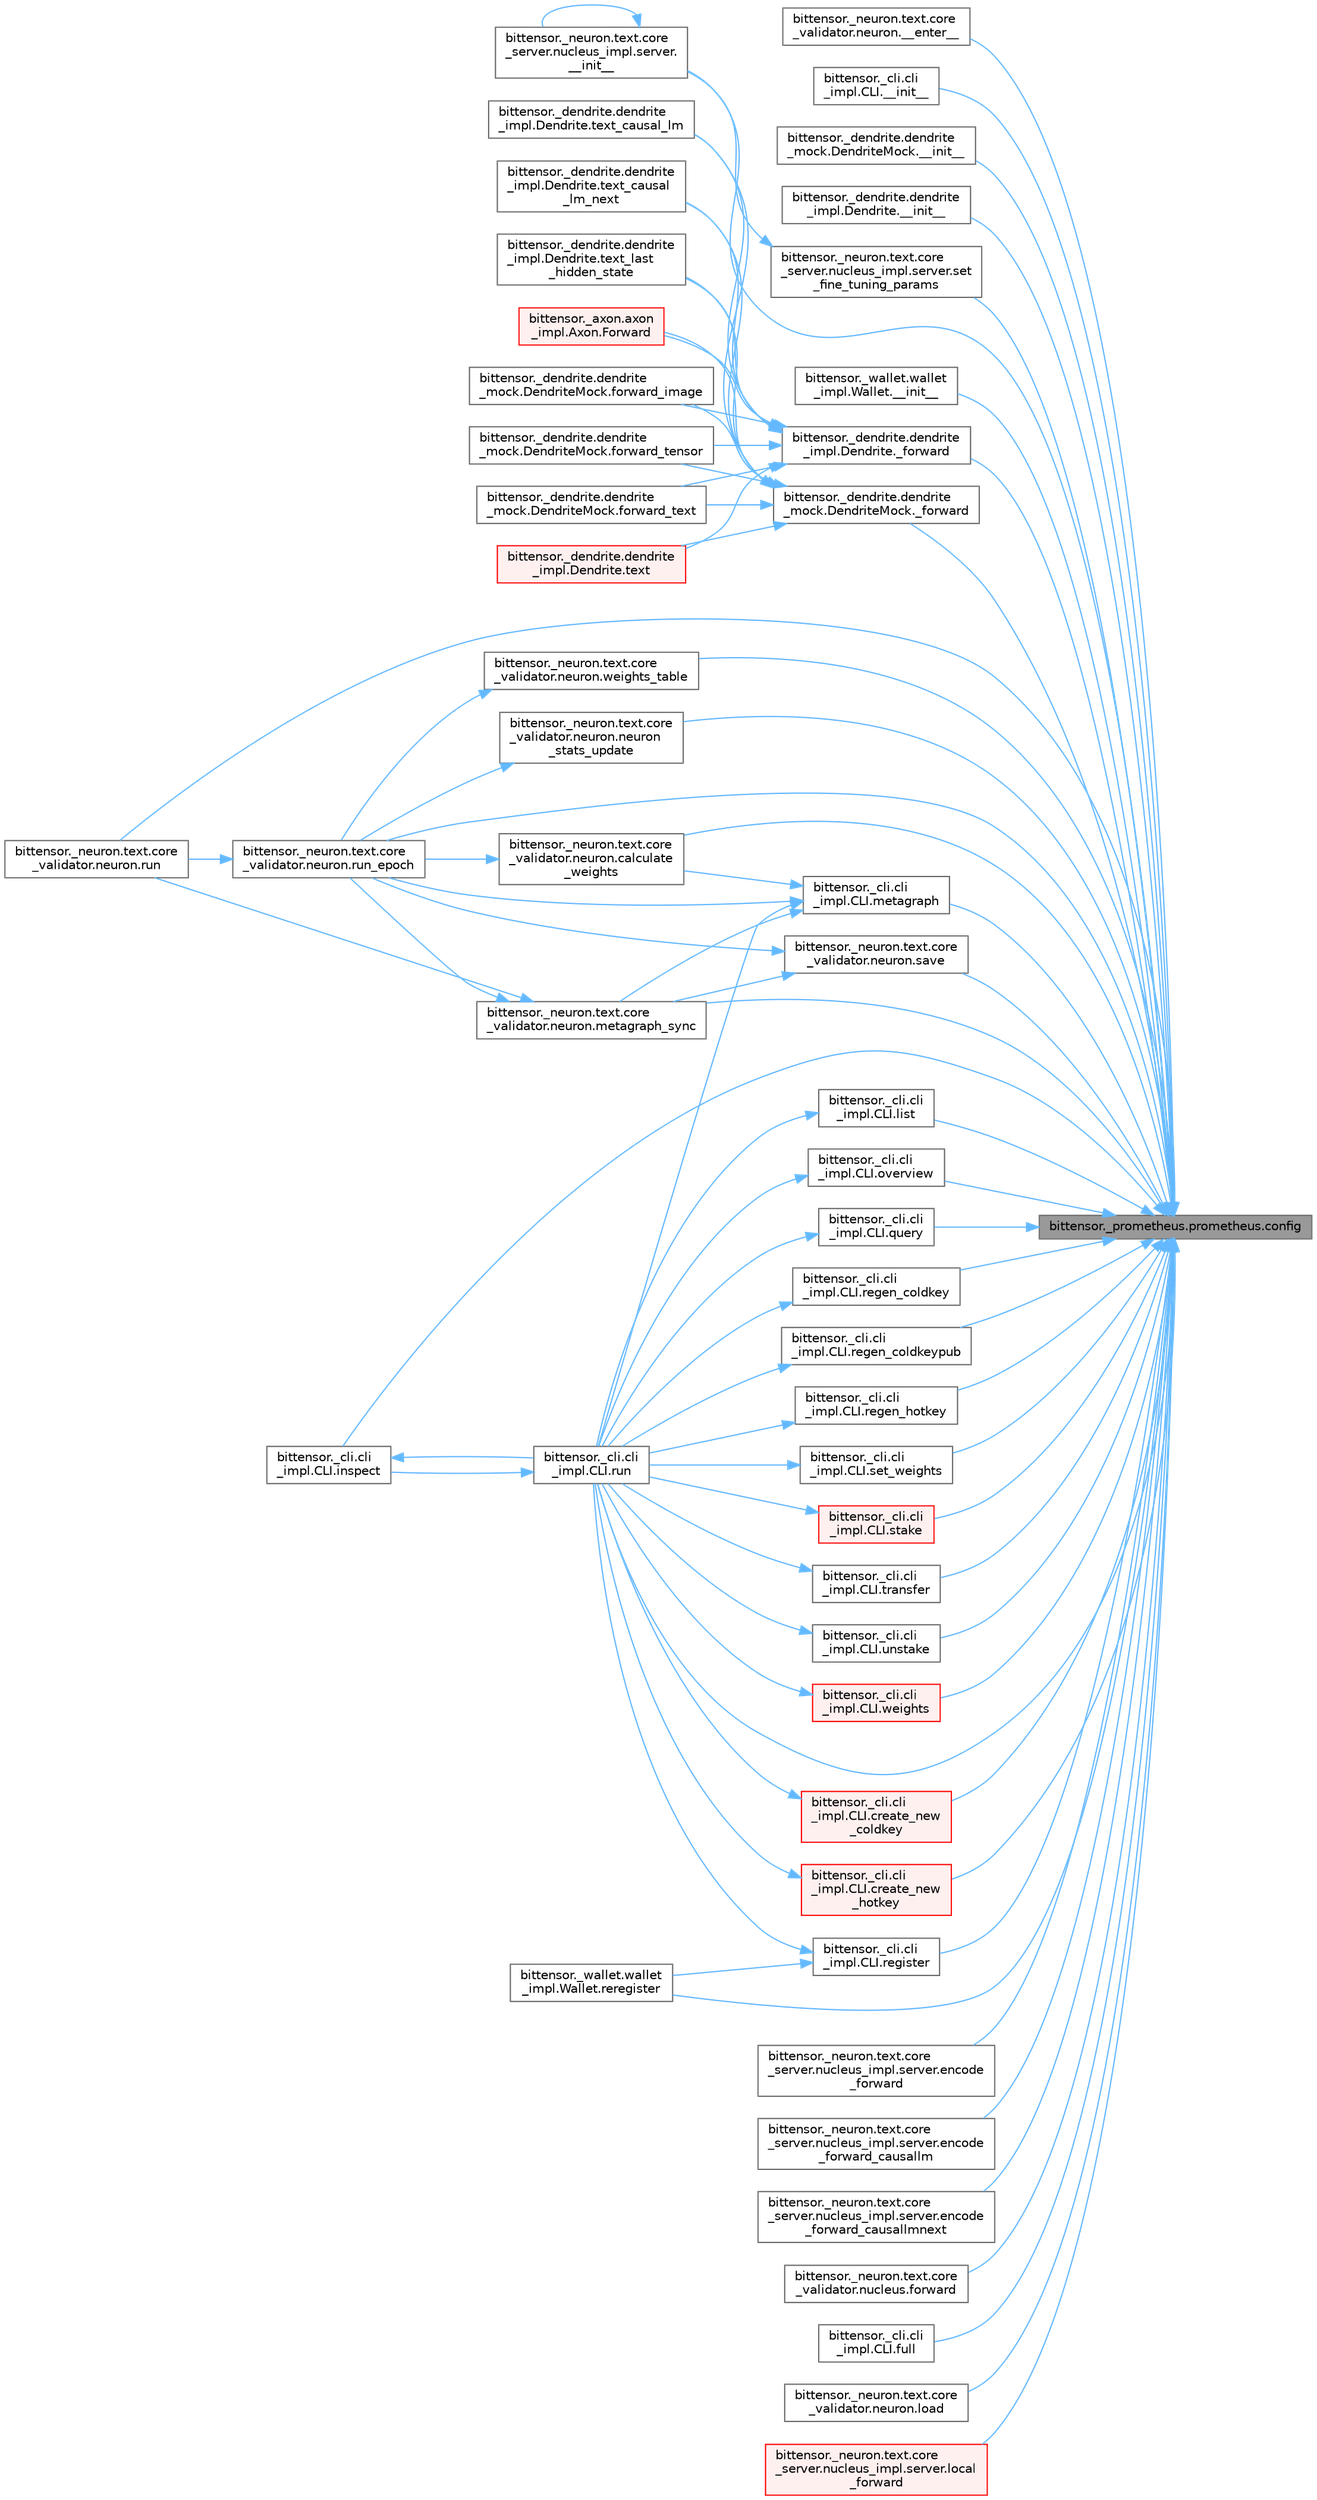 digraph "bittensor._prometheus.prometheus.config"
{
 // LATEX_PDF_SIZE
  bgcolor="transparent";
  edge [fontname=Helvetica,fontsize=10,labelfontname=Helvetica,labelfontsize=10];
  node [fontname=Helvetica,fontsize=10,shape=box,height=0.2,width=0.4];
  rankdir="RL";
  Node1 [label="bittensor._prometheus.prometheus.config",height=0.2,width=0.4,color="gray40", fillcolor="grey60", style="filled", fontcolor="black",tooltip=" "];
  Node1 -> Node2 [dir="back",color="steelblue1",style="solid"];
  Node2 [label="bittensor._neuron.text.core\l_validator.neuron.__enter__",height=0.2,width=0.4,color="grey40", fillcolor="white", style="filled",URL="$classbittensor_1_1__neuron_1_1text_1_1core__validator_1_1neuron.html#a21710f25546e2c3f96b252b620d32aab",tooltip=" "];
  Node1 -> Node3 [dir="back",color="steelblue1",style="solid"];
  Node3 [label="bittensor._cli.cli\l_impl.CLI.__init__",height=0.2,width=0.4,color="grey40", fillcolor="white", style="filled",URL="$classbittensor_1_1__cli_1_1cli__impl_1_1_c_l_i.html#a2c87386c80c22ee8a63a2d98d233a0f4",tooltip=" "];
  Node1 -> Node4 [dir="back",color="steelblue1",style="solid"];
  Node4 [label="bittensor._dendrite.dendrite\l_mock.DendriteMock.__init__",height=0.2,width=0.4,color="grey40", fillcolor="white", style="filled",URL="$classbittensor_1_1__dendrite_1_1dendrite__mock_1_1_dendrite_mock.html#a81ffefc2213c7563e28f2e2de997f5d5",tooltip=" "];
  Node1 -> Node5 [dir="back",color="steelblue1",style="solid"];
  Node5 [label="bittensor._dendrite.dendrite\l_impl.Dendrite.__init__",height=0.2,width=0.4,color="grey40", fillcolor="white", style="filled",URL="$classbittensor_1_1__dendrite_1_1dendrite__impl_1_1_dendrite.html#a80e3be1a7ae6a4090f8689bd550949c5",tooltip=" "];
  Node1 -> Node6 [dir="back",color="steelblue1",style="solid"];
  Node6 [label="bittensor._neuron.text.core\l_server.nucleus_impl.server.\l__init__",height=0.2,width=0.4,color="grey40", fillcolor="white", style="filled",URL="$classbittensor_1_1__neuron_1_1text_1_1core__server_1_1nucleus__impl_1_1server.html#a6132e85ef58f7a42c1fe91a77ce700d7",tooltip=" "];
  Node6 -> Node6 [dir="back",color="steelblue1",style="solid"];
  Node1 -> Node7 [dir="back",color="steelblue1",style="solid"];
  Node7 [label="bittensor._wallet.wallet\l_impl.Wallet.__init__",height=0.2,width=0.4,color="grey40", fillcolor="white", style="filled",URL="$classbittensor_1_1__wallet_1_1wallet__impl_1_1_wallet.html#aa7add4c474e3294236fd088017f02de5",tooltip=" "];
  Node1 -> Node8 [dir="back",color="steelblue1",style="solid"];
  Node8 [label="bittensor._dendrite.dendrite\l_impl.Dendrite._forward",height=0.2,width=0.4,color="grey40", fillcolor="white", style="filled",URL="$classbittensor_1_1__dendrite_1_1dendrite__impl_1_1_dendrite.html#ab0bedbfadc59c5895ad47f48f05b7b69",tooltip=" "];
  Node8 -> Node9 [dir="back",color="steelblue1",style="solid"];
  Node9 [label="bittensor._axon.axon\l_impl.Axon.Forward",height=0.2,width=0.4,color="red", fillcolor="#FFF0F0", style="filled",URL="$classbittensor_1_1__axon_1_1axon__impl_1_1_axon.html#a5a5e5a8ee71fd9038bf83f7a0ac5ddec",tooltip=" "];
  Node8 -> Node11 [dir="back",color="steelblue1",style="solid"];
  Node11 [label="bittensor._dendrite.dendrite\l_mock.DendriteMock.forward_image",height=0.2,width=0.4,color="grey40", fillcolor="white", style="filled",URL="$classbittensor_1_1__dendrite_1_1dendrite__mock_1_1_dendrite_mock.html#aba4861e1bd42622eced10ec450fddfb5",tooltip=" "];
  Node8 -> Node12 [dir="back",color="steelblue1",style="solid"];
  Node12 [label="bittensor._dendrite.dendrite\l_mock.DendriteMock.forward_tensor",height=0.2,width=0.4,color="grey40", fillcolor="white", style="filled",URL="$classbittensor_1_1__dendrite_1_1dendrite__mock_1_1_dendrite_mock.html#a596804548b4ab12580fa1ce97fe36e54",tooltip=" "];
  Node8 -> Node13 [dir="back",color="steelblue1",style="solid"];
  Node13 [label="bittensor._dendrite.dendrite\l_mock.DendriteMock.forward_text",height=0.2,width=0.4,color="grey40", fillcolor="white", style="filled",URL="$classbittensor_1_1__dendrite_1_1dendrite__mock_1_1_dendrite_mock.html#a05b1862d3fcc5a34924ff9d89424585d",tooltip=" "];
  Node8 -> Node14 [dir="back",color="steelblue1",style="solid"];
  Node14 [label="bittensor._dendrite.dendrite\l_impl.Dendrite.text",height=0.2,width=0.4,color="red", fillcolor="#FFF0F0", style="filled",URL="$classbittensor_1_1__dendrite_1_1dendrite__impl_1_1_dendrite.html#af64a1b06ea6d77b00c6b191f2b95daad",tooltip=" "];
  Node8 -> Node16 [dir="back",color="steelblue1",style="solid"];
  Node16 [label="bittensor._dendrite.dendrite\l_impl.Dendrite.text_causal_lm",height=0.2,width=0.4,color="grey40", fillcolor="white", style="filled",URL="$classbittensor_1_1__dendrite_1_1dendrite__impl_1_1_dendrite.html#ad12fdba0d1db1b1e0eb4cd5a8e209d5b",tooltip=" "];
  Node8 -> Node17 [dir="back",color="steelblue1",style="solid"];
  Node17 [label="bittensor._dendrite.dendrite\l_impl.Dendrite.text_causal\l_lm_next",height=0.2,width=0.4,color="grey40", fillcolor="white", style="filled",URL="$classbittensor_1_1__dendrite_1_1dendrite__impl_1_1_dendrite.html#a0cf9d7590cb94638a20627417b057c78",tooltip=" "];
  Node8 -> Node18 [dir="back",color="steelblue1",style="solid"];
  Node18 [label="bittensor._dendrite.dendrite\l_impl.Dendrite.text_last\l_hidden_state",height=0.2,width=0.4,color="grey40", fillcolor="white", style="filled",URL="$classbittensor_1_1__dendrite_1_1dendrite__impl_1_1_dendrite.html#a847c81a7312898dcca79439dab3e1420",tooltip=" "];
  Node1 -> Node19 [dir="back",color="steelblue1",style="solid"];
  Node19 [label="bittensor._dendrite.dendrite\l_mock.DendriteMock._forward",height=0.2,width=0.4,color="grey40", fillcolor="white", style="filled",URL="$classbittensor_1_1__dendrite_1_1dendrite__mock_1_1_dendrite_mock.html#ab55cc43ecfbdfbe6c12477c357e1f45a",tooltip=" "];
  Node19 -> Node9 [dir="back",color="steelblue1",style="solid"];
  Node19 -> Node11 [dir="back",color="steelblue1",style="solid"];
  Node19 -> Node12 [dir="back",color="steelblue1",style="solid"];
  Node19 -> Node13 [dir="back",color="steelblue1",style="solid"];
  Node19 -> Node14 [dir="back",color="steelblue1",style="solid"];
  Node19 -> Node16 [dir="back",color="steelblue1",style="solid"];
  Node19 -> Node17 [dir="back",color="steelblue1",style="solid"];
  Node19 -> Node18 [dir="back",color="steelblue1",style="solid"];
  Node1 -> Node20 [dir="back",color="steelblue1",style="solid"];
  Node20 [label="bittensor._neuron.text.core\l_validator.neuron.calculate\l_weights",height=0.2,width=0.4,color="grey40", fillcolor="white", style="filled",URL="$classbittensor_1_1__neuron_1_1text_1_1core__validator_1_1neuron.html#ac138043f1e7829700d0271e2989605e1",tooltip=" "];
  Node20 -> Node21 [dir="back",color="steelblue1",style="solid"];
  Node21 [label="bittensor._neuron.text.core\l_validator.neuron.run_epoch",height=0.2,width=0.4,color="grey40", fillcolor="white", style="filled",URL="$classbittensor_1_1__neuron_1_1text_1_1core__validator_1_1neuron.html#ab45b9c37a17f218b1de1a3fe4e23e8c9",tooltip=" "];
  Node21 -> Node22 [dir="back",color="steelblue1",style="solid"];
  Node22 [label="bittensor._neuron.text.core\l_validator.neuron.run",height=0.2,width=0.4,color="grey40", fillcolor="white", style="filled",URL="$classbittensor_1_1__neuron_1_1text_1_1core__validator_1_1neuron.html#a0ff541e6cbd41a29bec67566e2a31db3",tooltip=" "];
  Node1 -> Node23 [dir="back",color="steelblue1",style="solid"];
  Node23 [label="bittensor._cli.cli\l_impl.CLI.create_new\l_coldkey",height=0.2,width=0.4,color="red", fillcolor="#FFF0F0", style="filled",URL="$classbittensor_1_1__cli_1_1cli__impl_1_1_c_l_i.html#a6a1192b46449ce24aae1ccd51e35250c",tooltip=" "];
  Node23 -> Node28 [dir="back",color="steelblue1",style="solid"];
  Node28 [label="bittensor._cli.cli\l_impl.CLI.run",height=0.2,width=0.4,color="grey40", fillcolor="white", style="filled",URL="$classbittensor_1_1__cli_1_1cli__impl_1_1_c_l_i.html#aefb4bb012305712b2dbbd29545c843ce",tooltip=" "];
  Node28 -> Node29 [dir="back",color="steelblue1",style="solid"];
  Node29 [label="bittensor._cli.cli\l_impl.CLI.inspect",height=0.2,width=0.4,color="grey40", fillcolor="white", style="filled",URL="$classbittensor_1_1__cli_1_1cli__impl_1_1_c_l_i.html#ae03172c94947caed1fdc0a5c0a0aa8c2",tooltip=" "];
  Node29 -> Node28 [dir="back",color="steelblue1",style="solid"];
  Node1 -> Node30 [dir="back",color="steelblue1",style="solid"];
  Node30 [label="bittensor._cli.cli\l_impl.CLI.create_new\l_hotkey",height=0.2,width=0.4,color="red", fillcolor="#FFF0F0", style="filled",URL="$classbittensor_1_1__cli_1_1cli__impl_1_1_c_l_i.html#a0548a75ad25967c52cae2d573c9f4030",tooltip=" "];
  Node30 -> Node28 [dir="back",color="steelblue1",style="solid"];
  Node1 -> Node32 [dir="back",color="steelblue1",style="solid"];
  Node32 [label="bittensor._neuron.text.core\l_server.nucleus_impl.server.encode\l_forward",height=0.2,width=0.4,color="grey40", fillcolor="white", style="filled",URL="$classbittensor_1_1__neuron_1_1text_1_1core__server_1_1nucleus__impl_1_1server.html#ab592da0bacc745c98011d8e064190570",tooltip=" "];
  Node1 -> Node33 [dir="back",color="steelblue1",style="solid"];
  Node33 [label="bittensor._neuron.text.core\l_server.nucleus_impl.server.encode\l_forward_causallm",height=0.2,width=0.4,color="grey40", fillcolor="white", style="filled",URL="$classbittensor_1_1__neuron_1_1text_1_1core__server_1_1nucleus__impl_1_1server.html#a9fe04678b6dcce05a3f9d3f25b31d65f",tooltip=" "];
  Node1 -> Node34 [dir="back",color="steelblue1",style="solid"];
  Node34 [label="bittensor._neuron.text.core\l_server.nucleus_impl.server.encode\l_forward_causallmnext",height=0.2,width=0.4,color="grey40", fillcolor="white", style="filled",URL="$classbittensor_1_1__neuron_1_1text_1_1core__server_1_1nucleus__impl_1_1server.html#aa75186146bb39740317a5476a71261ec",tooltip=" "];
  Node1 -> Node35 [dir="back",color="steelblue1",style="solid"];
  Node35 [label="bittensor._neuron.text.core\l_validator.nucleus.forward",height=0.2,width=0.4,color="grey40", fillcolor="white", style="filled",URL="$classbittensor_1_1__neuron_1_1text_1_1core__validator_1_1nucleus.html#a1b795f663d44b83ce4a9db81faa7d371",tooltip=" "];
  Node1 -> Node36 [dir="back",color="steelblue1",style="solid"];
  Node36 [label="bittensor._cli.cli\l_impl.CLI.full",height=0.2,width=0.4,color="grey40", fillcolor="white", style="filled",URL="$classbittensor_1_1__cli_1_1cli__impl_1_1_c_l_i.html#a687f5e6fd9bca35041218b74703f5e64",tooltip=" "];
  Node1 -> Node29 [dir="back",color="steelblue1",style="solid"];
  Node1 -> Node37 [dir="back",color="steelblue1",style="solid"];
  Node37 [label="bittensor._cli.cli\l_impl.CLI.list",height=0.2,width=0.4,color="grey40", fillcolor="white", style="filled",URL="$classbittensor_1_1__cli_1_1cli__impl_1_1_c_l_i.html#a3c09f2ef73d5c05c96cdcd9da0d191de",tooltip=" "];
  Node37 -> Node28 [dir="back",color="steelblue1",style="solid"];
  Node1 -> Node38 [dir="back",color="steelblue1",style="solid"];
  Node38 [label="bittensor._neuron.text.core\l_validator.neuron.load",height=0.2,width=0.4,color="grey40", fillcolor="white", style="filled",URL="$classbittensor_1_1__neuron_1_1text_1_1core__validator_1_1neuron.html#af59f6bc4b1e8ad181830c37826bdbb17",tooltip=" "];
  Node1 -> Node39 [dir="back",color="steelblue1",style="solid"];
  Node39 [label="bittensor._neuron.text.core\l_server.nucleus_impl.server.local\l_forward",height=0.2,width=0.4,color="red", fillcolor="#FFF0F0", style="filled",URL="$classbittensor_1_1__neuron_1_1text_1_1core__server_1_1nucleus__impl_1_1server.html#a6638393fba593635bf489b0575b80752",tooltip=" "];
  Node1 -> Node41 [dir="back",color="steelblue1",style="solid"];
  Node41 [label="bittensor._cli.cli\l_impl.CLI.metagraph",height=0.2,width=0.4,color="grey40", fillcolor="white", style="filled",URL="$classbittensor_1_1__cli_1_1cli__impl_1_1_c_l_i.html#a8f20743c8fbc4ed6a84a277d8a827d71",tooltip=" "];
  Node41 -> Node20 [dir="back",color="steelblue1",style="solid"];
  Node41 -> Node42 [dir="back",color="steelblue1",style="solid"];
  Node42 [label="bittensor._neuron.text.core\l_validator.neuron.metagraph_sync",height=0.2,width=0.4,color="grey40", fillcolor="white", style="filled",URL="$classbittensor_1_1__neuron_1_1text_1_1core__validator_1_1neuron.html#a59cae1a3b1a1775e13f4a0ca037b8216",tooltip=" "];
  Node42 -> Node22 [dir="back",color="steelblue1",style="solid"];
  Node42 -> Node21 [dir="back",color="steelblue1",style="solid"];
  Node41 -> Node28 [dir="back",color="steelblue1",style="solid"];
  Node41 -> Node21 [dir="back",color="steelblue1",style="solid"];
  Node1 -> Node42 [dir="back",color="steelblue1",style="solid"];
  Node1 -> Node43 [dir="back",color="steelblue1",style="solid"];
  Node43 [label="bittensor._neuron.text.core\l_validator.neuron.neuron\l_stats_update",height=0.2,width=0.4,color="grey40", fillcolor="white", style="filled",URL="$classbittensor_1_1__neuron_1_1text_1_1core__validator_1_1neuron.html#a43ede3459d2681a5161139214560768d",tooltip=" "];
  Node43 -> Node21 [dir="back",color="steelblue1",style="solid"];
  Node1 -> Node44 [dir="back",color="steelblue1",style="solid"];
  Node44 [label="bittensor._cli.cli\l_impl.CLI.overview",height=0.2,width=0.4,color="grey40", fillcolor="white", style="filled",URL="$classbittensor_1_1__cli_1_1cli__impl_1_1_c_l_i.html#aec87599f88d66cae35b0f26210a14047",tooltip=" "];
  Node44 -> Node28 [dir="back",color="steelblue1",style="solid"];
  Node1 -> Node45 [dir="back",color="steelblue1",style="solid"];
  Node45 [label="bittensor._cli.cli\l_impl.CLI.query",height=0.2,width=0.4,color="grey40", fillcolor="white", style="filled",URL="$classbittensor_1_1__cli_1_1cli__impl_1_1_c_l_i.html#a28233e9b884cddde0f4be5de20b6d493",tooltip=" "];
  Node45 -> Node28 [dir="back",color="steelblue1",style="solid"];
  Node1 -> Node46 [dir="back",color="steelblue1",style="solid"];
  Node46 [label="bittensor._cli.cli\l_impl.CLI.regen_coldkey",height=0.2,width=0.4,color="grey40", fillcolor="white", style="filled",URL="$classbittensor_1_1__cli_1_1cli__impl_1_1_c_l_i.html#a1678121ca05eae53202c00038466d32f",tooltip=" "];
  Node46 -> Node28 [dir="back",color="steelblue1",style="solid"];
  Node1 -> Node47 [dir="back",color="steelblue1",style="solid"];
  Node47 [label="bittensor._cli.cli\l_impl.CLI.regen_coldkeypub",height=0.2,width=0.4,color="grey40", fillcolor="white", style="filled",URL="$classbittensor_1_1__cli_1_1cli__impl_1_1_c_l_i.html#a8992d7666e12d1bf8e0ed7ca1c2ebcc4",tooltip=" "];
  Node47 -> Node28 [dir="back",color="steelblue1",style="solid"];
  Node1 -> Node48 [dir="back",color="steelblue1",style="solid"];
  Node48 [label="bittensor._cli.cli\l_impl.CLI.regen_hotkey",height=0.2,width=0.4,color="grey40", fillcolor="white", style="filled",URL="$classbittensor_1_1__cli_1_1cli__impl_1_1_c_l_i.html#afe7ec8989786267bb79bf306ee51042b",tooltip=" "];
  Node48 -> Node28 [dir="back",color="steelblue1",style="solid"];
  Node1 -> Node49 [dir="back",color="steelblue1",style="solid"];
  Node49 [label="bittensor._cli.cli\l_impl.CLI.register",height=0.2,width=0.4,color="grey40", fillcolor="white", style="filled",URL="$classbittensor_1_1__cli_1_1cli__impl_1_1_c_l_i.html#a0292f3b462e08e9450f1aa0a70091052",tooltip=" "];
  Node49 -> Node50 [dir="back",color="steelblue1",style="solid"];
  Node50 [label="bittensor._wallet.wallet\l_impl.Wallet.reregister",height=0.2,width=0.4,color="grey40", fillcolor="white", style="filled",URL="$classbittensor_1_1__wallet_1_1wallet__impl_1_1_wallet.html#a74aa2a41661f2b53d246760c74437c00",tooltip=" "];
  Node49 -> Node28 [dir="back",color="steelblue1",style="solid"];
  Node1 -> Node50 [dir="back",color="steelblue1",style="solid"];
  Node1 -> Node28 [dir="back",color="steelblue1",style="solid"];
  Node1 -> Node22 [dir="back",color="steelblue1",style="solid"];
  Node1 -> Node21 [dir="back",color="steelblue1",style="solid"];
  Node1 -> Node51 [dir="back",color="steelblue1",style="solid"];
  Node51 [label="bittensor._neuron.text.core\l_validator.neuron.save",height=0.2,width=0.4,color="grey40", fillcolor="white", style="filled",URL="$classbittensor_1_1__neuron_1_1text_1_1core__validator_1_1neuron.html#a01d5c0a78884626cf4061e663e75ab3c",tooltip=" "];
  Node51 -> Node42 [dir="back",color="steelblue1",style="solid"];
  Node51 -> Node21 [dir="back",color="steelblue1",style="solid"];
  Node1 -> Node52 [dir="back",color="steelblue1",style="solid"];
  Node52 [label="bittensor._neuron.text.core\l_server.nucleus_impl.server.set\l_fine_tuning_params",height=0.2,width=0.4,color="grey40", fillcolor="white", style="filled",URL="$classbittensor_1_1__neuron_1_1text_1_1core__server_1_1nucleus__impl_1_1server.html#a614100716e4fce09e4e00b12ee6ef1f5",tooltip=" "];
  Node52 -> Node6 [dir="back",color="steelblue1",style="solid"];
  Node1 -> Node53 [dir="back",color="steelblue1",style="solid"];
  Node53 [label="bittensor._cli.cli\l_impl.CLI.set_weights",height=0.2,width=0.4,color="grey40", fillcolor="white", style="filled",URL="$classbittensor_1_1__cli_1_1cli__impl_1_1_c_l_i.html#a8c282110b8cd6b75f5c6232b7f6c11af",tooltip=" "];
  Node53 -> Node28 [dir="back",color="steelblue1",style="solid"];
  Node1 -> Node54 [dir="back",color="steelblue1",style="solid"];
  Node54 [label="bittensor._cli.cli\l_impl.CLI.stake",height=0.2,width=0.4,color="red", fillcolor="#FFF0F0", style="filled",URL="$classbittensor_1_1__cli_1_1cli__impl_1_1_c_l_i.html#a6118617aae9e3b42004c164ddf45daa9",tooltip=" "];
  Node54 -> Node28 [dir="back",color="steelblue1",style="solid"];
  Node1 -> Node66 [dir="back",color="steelblue1",style="solid"];
  Node66 [label="bittensor._cli.cli\l_impl.CLI.transfer",height=0.2,width=0.4,color="grey40", fillcolor="white", style="filled",URL="$classbittensor_1_1__cli_1_1cli__impl_1_1_c_l_i.html#ad18bd39035bfdcfc09f3e908d6a7c367",tooltip=" "];
  Node66 -> Node28 [dir="back",color="steelblue1",style="solid"];
  Node1 -> Node67 [dir="back",color="steelblue1",style="solid"];
  Node67 [label="bittensor._cli.cli\l_impl.CLI.unstake",height=0.2,width=0.4,color="grey40", fillcolor="white", style="filled",URL="$classbittensor_1_1__cli_1_1cli__impl_1_1_c_l_i.html#ac2cec11ea22420a66863fbd13d2b7cb8",tooltip=" "];
  Node67 -> Node28 [dir="back",color="steelblue1",style="solid"];
  Node1 -> Node68 [dir="back",color="steelblue1",style="solid"];
  Node68 [label="bittensor._cli.cli\l_impl.CLI.weights",height=0.2,width=0.4,color="red", fillcolor="#FFF0F0", style="filled",URL="$classbittensor_1_1__cli_1_1cli__impl_1_1_c_l_i.html#a358ad8ed4e81c8d04fd6625ede838e58",tooltip=" "];
  Node68 -> Node28 [dir="back",color="steelblue1",style="solid"];
  Node1 -> Node70 [dir="back",color="steelblue1",style="solid"];
  Node70 [label="bittensor._neuron.text.core\l_validator.neuron.weights_table",height=0.2,width=0.4,color="grey40", fillcolor="white", style="filled",URL="$classbittensor_1_1__neuron_1_1text_1_1core__validator_1_1neuron.html#ac81643b48f83061067bee51b57305460",tooltip=" "];
  Node70 -> Node21 [dir="back",color="steelblue1",style="solid"];
}
